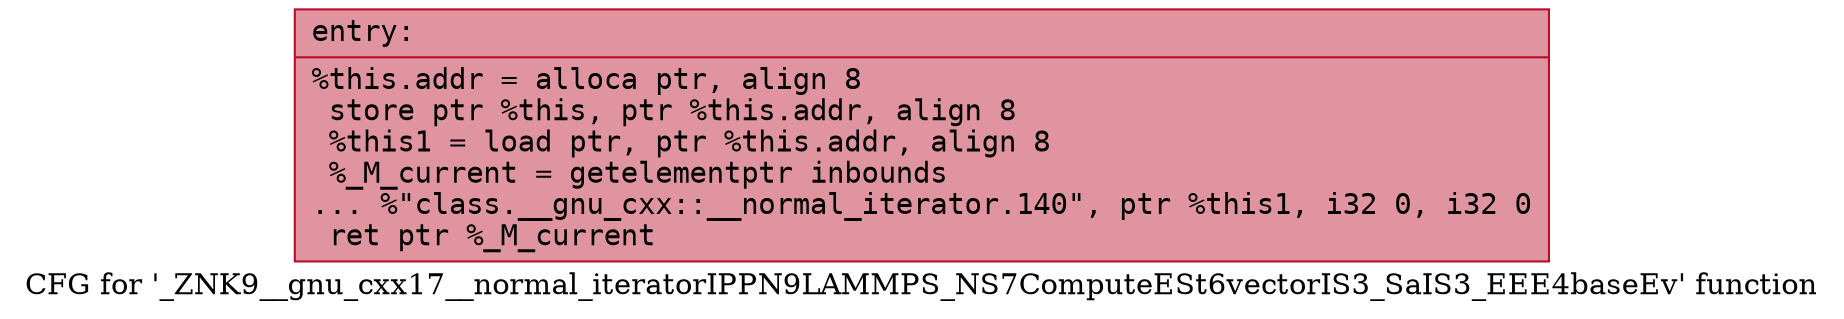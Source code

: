 digraph "CFG for '_ZNK9__gnu_cxx17__normal_iteratorIPPN9LAMMPS_NS7ComputeESt6vectorIS3_SaIS3_EEE4baseEv' function" {
	label="CFG for '_ZNK9__gnu_cxx17__normal_iteratorIPPN9LAMMPS_NS7ComputeESt6vectorIS3_SaIS3_EEE4baseEv' function";

	Node0x561f165a9a60 [shape=record,color="#b70d28ff", style=filled, fillcolor="#b70d2870" fontname="Courier",label="{entry:\l|  %this.addr = alloca ptr, align 8\l  store ptr %this, ptr %this.addr, align 8\l  %this1 = load ptr, ptr %this.addr, align 8\l  %_M_current = getelementptr inbounds\l... %\"class.__gnu_cxx::__normal_iterator.140\", ptr %this1, i32 0, i32 0\l  ret ptr %_M_current\l}"];
}
